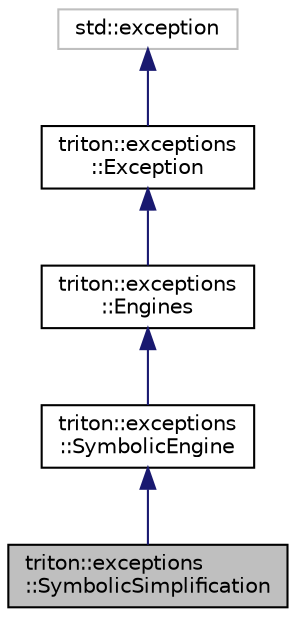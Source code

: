 digraph "triton::exceptions::SymbolicSimplification"
{
  edge [fontname="Helvetica",fontsize="10",labelfontname="Helvetica",labelfontsize="10"];
  node [fontname="Helvetica",fontsize="10",shape=record];
  Node0 [label="triton::exceptions\l::SymbolicSimplification",height=0.2,width=0.4,color="black", fillcolor="grey75", style="filled", fontcolor="black"];
  Node1 -> Node0 [dir="back",color="midnightblue",fontsize="10",style="solid",fontname="Helvetica"];
  Node1 [label="triton::exceptions\l::SymbolicEngine",height=0.2,width=0.4,color="black", fillcolor="white", style="filled",URL="$classtriton_1_1exceptions_1_1SymbolicEngine.html",tooltip="The exception class used by the symbolic engine. "];
  Node2 -> Node1 [dir="back",color="midnightblue",fontsize="10",style="solid",fontname="Helvetica"];
  Node2 [label="triton::exceptions\l::Engines",height=0.2,width=0.4,color="black", fillcolor="white", style="filled",URL="$classtriton_1_1exceptions_1_1Engines.html",tooltip="The exception class used by all engines. "];
  Node3 -> Node2 [dir="back",color="midnightblue",fontsize="10",style="solid",fontname="Helvetica"];
  Node3 [label="triton::exceptions\l::Exception",height=0.2,width=0.4,color="black", fillcolor="white", style="filled",URL="$classtriton_1_1exceptions_1_1Exception.html",tooltip="The root class of all exceptions. "];
  Node4 -> Node3 [dir="back",color="midnightblue",fontsize="10",style="solid",fontname="Helvetica"];
  Node4 [label="std::exception",height=0.2,width=0.4,color="grey75", fillcolor="white", style="filled"];
}
